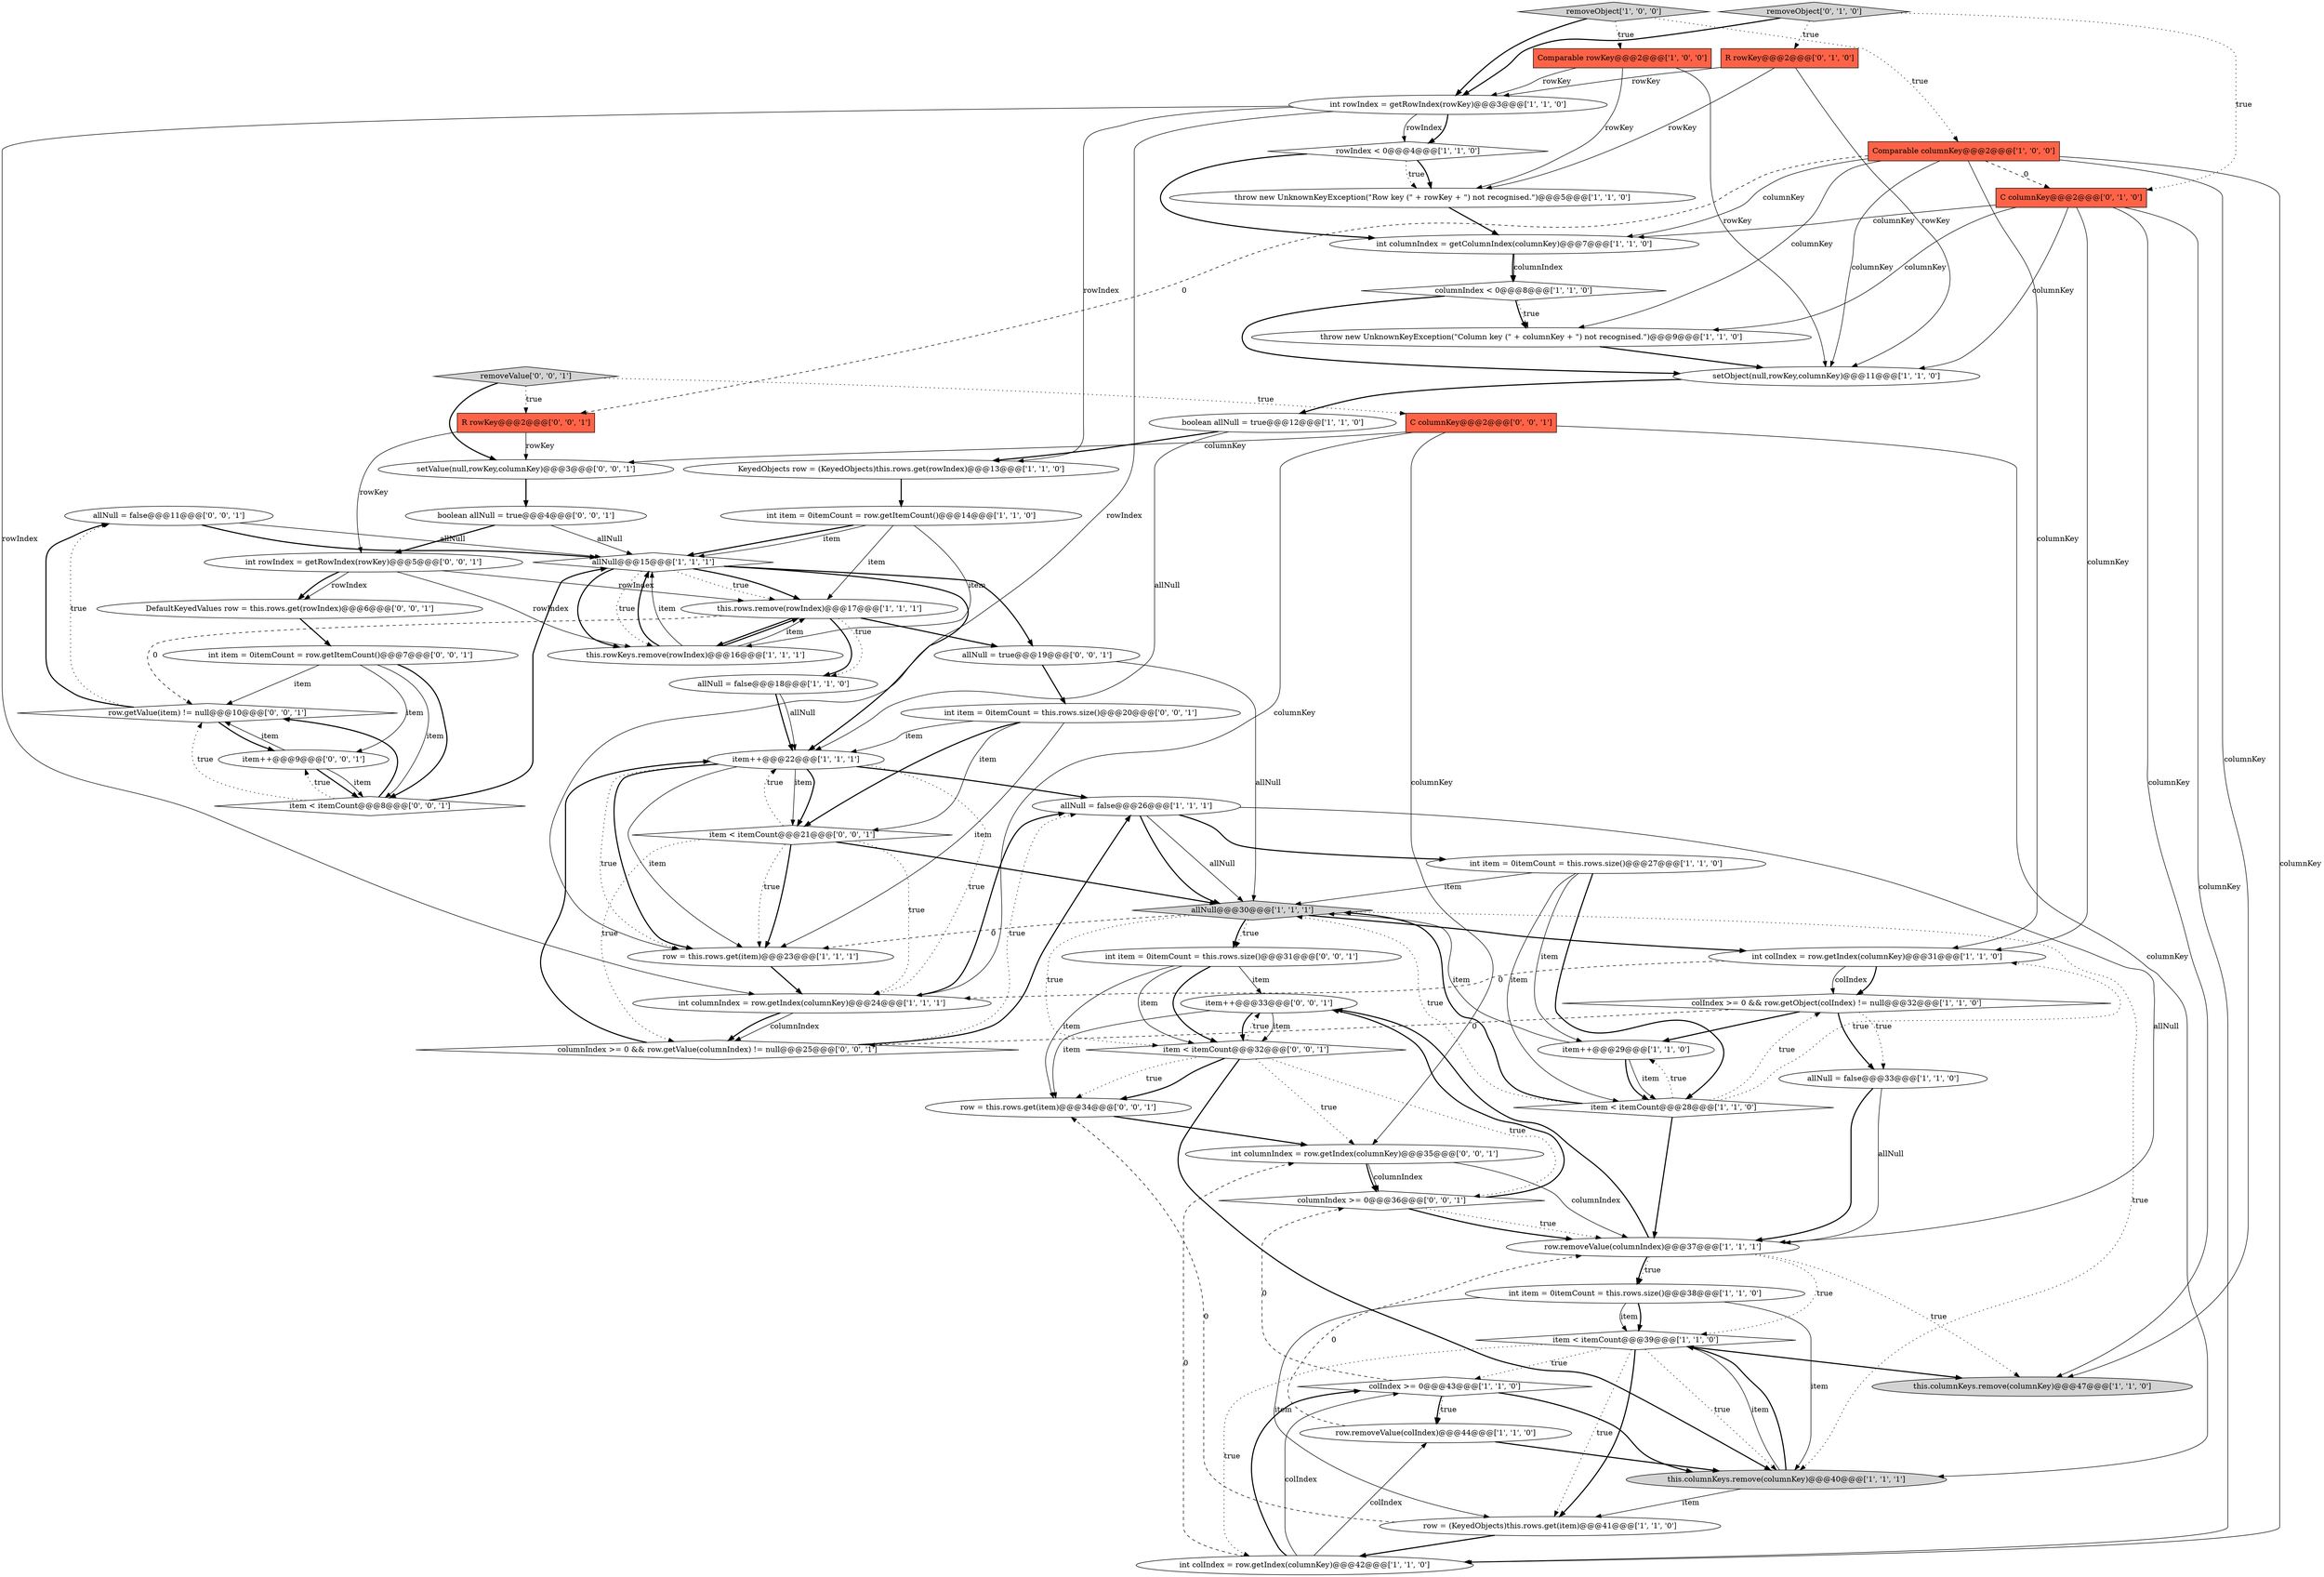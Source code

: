 digraph {
51 [style = filled, label = "allNull = false@@@11@@@['0', '0', '1']", fillcolor = white, shape = ellipse image = "AAA0AAABBB3BBB"];
34 [style = filled, label = "allNull = false@@@26@@@['1', '1', '1']", fillcolor = white, shape = ellipse image = "AAA0AAABBB1BBB"];
26 [style = filled, label = "item++@@@29@@@['1', '1', '0']", fillcolor = white, shape = ellipse image = "AAA0AAABBB1BBB"];
7 [style = filled, label = "Comparable rowKey@@@2@@@['1', '0', '0']", fillcolor = tomato, shape = box image = "AAA0AAABBB1BBB"];
38 [style = filled, label = "C columnKey@@@2@@@['0', '1', '0']", fillcolor = tomato, shape = box image = "AAA1AAABBB2BBB"];
45 [style = filled, label = "int columnIndex = row.getIndex(columnKey)@@@35@@@['0', '0', '1']", fillcolor = white, shape = ellipse image = "AAA0AAABBB3BBB"];
55 [style = filled, label = "int rowIndex = getRowIndex(rowKey)@@@5@@@['0', '0', '1']", fillcolor = white, shape = ellipse image = "AAA0AAABBB3BBB"];
29 [style = filled, label = "int columnIndex = getColumnIndex(columnKey)@@@7@@@['1', '1', '0']", fillcolor = white, shape = ellipse image = "AAA0AAABBB1BBB"];
37 [style = filled, label = "R rowKey@@@2@@@['0', '1', '0']", fillcolor = tomato, shape = box image = "AAA0AAABBB2BBB"];
12 [style = filled, label = "throw new UnknownKeyException(\"Column key (\" + columnKey + \") not recognised.\")@@@9@@@['1', '1', '0']", fillcolor = white, shape = ellipse image = "AAA0AAABBB1BBB"];
0 [style = filled, label = "item < itemCount@@@39@@@['1', '1', '0']", fillcolor = white, shape = diamond image = "AAA0AAABBB1BBB"];
32 [style = filled, label = "allNull@@@30@@@['1', '1', '1']", fillcolor = lightgray, shape = diamond image = "AAA0AAABBB1BBB"];
42 [style = filled, label = "row.getValue(item) != null@@@10@@@['0', '0', '1']", fillcolor = white, shape = diamond image = "AAA0AAABBB3BBB"];
52 [style = filled, label = "item++@@@9@@@['0', '0', '1']", fillcolor = white, shape = ellipse image = "AAA0AAABBB3BBB"];
60 [style = filled, label = "item < itemCount@@@21@@@['0', '0', '1']", fillcolor = white, shape = diamond image = "AAA0AAABBB3BBB"];
22 [style = filled, label = "colIndex >= 0@@@43@@@['1', '1', '0']", fillcolor = white, shape = diamond image = "AAA0AAABBB1BBB"];
8 [style = filled, label = "int columnIndex = row.getIndex(columnKey)@@@24@@@['1', '1', '1']", fillcolor = white, shape = ellipse image = "AAA0AAABBB1BBB"];
11 [style = filled, label = "Comparable columnKey@@@2@@@['1', '0', '0']", fillcolor = tomato, shape = box image = "AAA1AAABBB1BBB"];
20 [style = filled, label = "allNull = false@@@18@@@['1', '1', '0']", fillcolor = white, shape = ellipse image = "AAA0AAABBB1BBB"];
46 [style = filled, label = "setValue(null,rowKey,columnKey)@@@3@@@['0', '0', '1']", fillcolor = white, shape = ellipse image = "AAA0AAABBB3BBB"];
17 [style = filled, label = "this.rows.remove(rowIndex)@@@17@@@['1', '1', '1']", fillcolor = white, shape = ellipse image = "AAA0AAABBB1BBB"];
27 [style = filled, label = "setObject(null,rowKey,columnKey)@@@11@@@['1', '1', '0']", fillcolor = white, shape = ellipse image = "AAA0AAABBB1BBB"];
28 [style = filled, label = "rowIndex < 0@@@4@@@['1', '1', '0']", fillcolor = white, shape = diamond image = "AAA0AAABBB1BBB"];
57 [style = filled, label = "int item = 0itemCount = this.rows.size()@@@31@@@['0', '0', '1']", fillcolor = white, shape = ellipse image = "AAA0AAABBB3BBB"];
49 [style = filled, label = "columnIndex >= 0 && row.getValue(columnIndex) != null@@@25@@@['0', '0', '1']", fillcolor = white, shape = diamond image = "AAA0AAABBB3BBB"];
50 [style = filled, label = "int item = 0itemCount = row.getItemCount()@@@7@@@['0', '0', '1']", fillcolor = white, shape = ellipse image = "AAA0AAABBB3BBB"];
61 [style = filled, label = "DefaultKeyedValues row = this.rows.get(rowIndex)@@@6@@@['0', '0', '1']", fillcolor = white, shape = ellipse image = "AAA0AAABBB3BBB"];
33 [style = filled, label = "int item = 0itemCount = this.rows.size()@@@38@@@['1', '1', '0']", fillcolor = white, shape = ellipse image = "AAA0AAABBB1BBB"];
2 [style = filled, label = "colIndex >= 0 && row.getObject(colIndex) != null@@@32@@@['1', '1', '0']", fillcolor = white, shape = diamond image = "AAA0AAABBB1BBB"];
15 [style = filled, label = "int item = 0itemCount = this.rows.size()@@@27@@@['1', '1', '0']", fillcolor = white, shape = ellipse image = "AAA0AAABBB1BBB"];
25 [style = filled, label = "throw new UnknownKeyException(\"Row key (\" + rowKey + \") not recognised.\")@@@5@@@['1', '1', '0']", fillcolor = white, shape = ellipse image = "AAA0AAABBB1BBB"];
4 [style = filled, label = "int colIndex = row.getIndex(columnKey)@@@31@@@['1', '1', '0']", fillcolor = white, shape = ellipse image = "AAA0AAABBB1BBB"];
39 [style = filled, label = "removeObject['0', '1', '0']", fillcolor = lightgray, shape = diamond image = "AAA0AAABBB2BBB"];
6 [style = filled, label = "int rowIndex = getRowIndex(rowKey)@@@3@@@['1', '1', '0']", fillcolor = white, shape = ellipse image = "AAA0AAABBB1BBB"];
9 [style = filled, label = "this.rowKeys.remove(rowIndex)@@@16@@@['1', '1', '1']", fillcolor = white, shape = ellipse image = "AAA0AAABBB1BBB"];
53 [style = filled, label = "C columnKey@@@2@@@['0', '0', '1']", fillcolor = tomato, shape = box image = "AAA0AAABBB3BBB"];
31 [style = filled, label = "KeyedObjects row = (KeyedObjects)this.rows.get(rowIndex)@@@13@@@['1', '1', '0']", fillcolor = white, shape = ellipse image = "AAA0AAABBB1BBB"];
14 [style = filled, label = "allNull@@@15@@@['1', '1', '1']", fillcolor = white, shape = diamond image = "AAA0AAABBB1BBB"];
43 [style = filled, label = "boolean allNull = true@@@4@@@['0', '0', '1']", fillcolor = white, shape = ellipse image = "AAA0AAABBB3BBB"];
23 [style = filled, label = "int item = 0itemCount = row.getItemCount()@@@14@@@['1', '1', '0']", fillcolor = white, shape = ellipse image = "AAA0AAABBB1BBB"];
59 [style = filled, label = "item++@@@33@@@['0', '0', '1']", fillcolor = white, shape = ellipse image = "AAA0AAABBB3BBB"];
21 [style = filled, label = "int colIndex = row.getIndex(columnKey)@@@42@@@['1', '1', '0']", fillcolor = white, shape = ellipse image = "AAA0AAABBB1BBB"];
24 [style = filled, label = "this.columnKeys.remove(columnKey)@@@47@@@['1', '1', '0']", fillcolor = lightgray, shape = ellipse image = "AAA0AAABBB1BBB"];
44 [style = filled, label = "int item = 0itemCount = this.rows.size()@@@20@@@['0', '0', '1']", fillcolor = white, shape = ellipse image = "AAA0AAABBB3BBB"];
36 [style = filled, label = "removeObject['1', '0', '0']", fillcolor = lightgray, shape = diamond image = "AAA0AAABBB1BBB"];
54 [style = filled, label = "row = this.rows.get(item)@@@34@@@['0', '0', '1']", fillcolor = white, shape = ellipse image = "AAA0AAABBB3BBB"];
13 [style = filled, label = "row.removeValue(colIndex)@@@44@@@['1', '1', '0']", fillcolor = white, shape = ellipse image = "AAA0AAABBB1BBB"];
3 [style = filled, label = "item++@@@22@@@['1', '1', '1']", fillcolor = white, shape = ellipse image = "AAA0AAABBB1BBB"];
30 [style = filled, label = "allNull = false@@@33@@@['1', '1', '0']", fillcolor = white, shape = ellipse image = "AAA0AAABBB1BBB"];
35 [style = filled, label = "row = (KeyedObjects)this.rows.get(item)@@@41@@@['1', '1', '0']", fillcolor = white, shape = ellipse image = "AAA0AAABBB1BBB"];
1 [style = filled, label = "this.columnKeys.remove(columnKey)@@@40@@@['1', '1', '1']", fillcolor = lightgray, shape = ellipse image = "AAA0AAABBB1BBB"];
41 [style = filled, label = "allNull = true@@@19@@@['0', '0', '1']", fillcolor = white, shape = ellipse image = "AAA0AAABBB3BBB"];
18 [style = filled, label = "columnIndex < 0@@@8@@@['1', '1', '0']", fillcolor = white, shape = diamond image = "AAA0AAABBB1BBB"];
58 [style = filled, label = "item < itemCount@@@8@@@['0', '0', '1']", fillcolor = white, shape = diamond image = "AAA0AAABBB3BBB"];
40 [style = filled, label = "item < itemCount@@@32@@@['0', '0', '1']", fillcolor = white, shape = diamond image = "AAA0AAABBB3BBB"];
56 [style = filled, label = "R rowKey@@@2@@@['0', '0', '1']", fillcolor = tomato, shape = box image = "AAA0AAABBB3BBB"];
16 [style = filled, label = "row = this.rows.get(item)@@@23@@@['1', '1', '1']", fillcolor = white, shape = ellipse image = "AAA0AAABBB1BBB"];
47 [style = filled, label = "removeValue['0', '0', '1']", fillcolor = lightgray, shape = diamond image = "AAA0AAABBB3BBB"];
48 [style = filled, label = "columnIndex >= 0@@@36@@@['0', '0', '1']", fillcolor = white, shape = diamond image = "AAA0AAABBB3BBB"];
5 [style = filled, label = "boolean allNull = true@@@12@@@['1', '1', '0']", fillcolor = white, shape = ellipse image = "AAA0AAABBB1BBB"];
10 [style = filled, label = "row.removeValue(columnIndex)@@@37@@@['1', '1', '1']", fillcolor = white, shape = ellipse image = "AAA0AAABBB1BBB"];
19 [style = filled, label = "item < itemCount@@@28@@@['1', '1', '0']", fillcolor = white, shape = diamond image = "AAA0AAABBB1BBB"];
14->3 [style = bold, label=""];
60->8 [style = dotted, label="true"];
57->40 [style = solid, label="item"];
2->26 [style = bold, label=""];
11->4 [style = solid, label="columnKey"];
43->55 [style = bold, label=""];
17->9 [style = bold, label=""];
55->61 [style = solid, label="rowIndex"];
50->42 [style = solid, label="item"];
28->25 [style = dotted, label="true"];
6->31 [style = solid, label="rowIndex"];
9->17 [style = solid, label="item"];
34->15 [style = bold, label=""];
49->34 [style = dotted, label="true"];
60->32 [style = bold, label=""];
39->6 [style = bold, label=""];
14->17 [style = bold, label=""];
42->51 [style = dotted, label="true"];
53->1 [style = solid, label="columnKey"];
25->29 [style = bold, label=""];
3->16 [style = bold, label=""];
45->48 [style = bold, label=""];
47->53 [style = dotted, label="true"];
50->58 [style = solid, label="item"];
13->1 [style = bold, label=""];
29->18 [style = bold, label=""];
3->34 [style = bold, label=""];
36->11 [style = dotted, label="true"];
33->0 [style = bold, label=""];
26->32 [style = solid, label="item"];
30->10 [style = solid, label="allNull"];
0->21 [style = dotted, label="true"];
1->0 [style = solid, label="item"];
45->48 [style = solid, label="columnIndex"];
0->24 [style = bold, label=""];
37->25 [style = solid, label="rowKey"];
9->14 [style = bold, label=""];
48->10 [style = bold, label=""];
2->49 [style = dashed, label="0"];
28->25 [style = bold, label=""];
14->9 [style = bold, label=""];
34->32 [style = bold, label=""];
11->24 [style = solid, label="columnKey"];
56->46 [style = solid, label="rowKey"];
32->4 [style = bold, label=""];
33->0 [style = solid, label="item"];
27->5 [style = bold, label=""];
59->40 [style = solid, label="item"];
22->13 [style = bold, label=""];
57->59 [style = solid, label="item"];
17->20 [style = bold, label=""];
17->20 [style = dotted, label="true"];
36->6 [style = bold, label=""];
8->34 [style = bold, label=""];
33->1 [style = solid, label="item"];
15->32 [style = solid, label="item"];
57->40 [style = bold, label=""];
60->3 [style = dotted, label="true"];
60->16 [style = bold, label=""];
9->14 [style = solid, label="item"];
10->59 [style = bold, label=""];
17->41 [style = bold, label=""];
52->42 [style = solid, label="item"];
18->12 [style = bold, label=""];
11->27 [style = solid, label="columnKey"];
37->6 [style = solid, label="rowKey"];
9->17 [style = bold, label=""];
40->48 [style = dotted, label="true"];
55->17 [style = solid, label="rowIndex"];
20->3 [style = bold, label=""];
4->2 [style = bold, label=""];
1->0 [style = bold, label=""];
35->21 [style = bold, label=""];
21->45 [style = dashed, label="0"];
5->3 [style = solid, label="allNull"];
41->32 [style = solid, label="allNull"];
23->14 [style = bold, label=""];
52->58 [style = bold, label=""];
36->7 [style = dotted, label="true"];
51->14 [style = bold, label=""];
23->14 [style = solid, label="item"];
38->21 [style = solid, label="columnKey"];
21->22 [style = bold, label=""];
19->4 [style = dotted, label="true"];
11->12 [style = solid, label="columnKey"];
45->10 [style = solid, label="columnIndex"];
10->24 [style = dotted, label="true"];
38->29 [style = solid, label="columnKey"];
11->29 [style = solid, label="columnKey"];
38->4 [style = solid, label="columnKey"];
22->13 [style = dotted, label="true"];
23->9 [style = solid, label="item"];
30->10 [style = bold, label=""];
58->42 [style = bold, label=""];
49->3 [style = bold, label=""];
10->0 [style = dotted, label="true"];
11->21 [style = solid, label="columnKey"];
38->12 [style = solid, label="columnKey"];
44->3 [style = solid, label="item"];
35->54 [style = dashed, label="0"];
3->16 [style = solid, label="item"];
19->26 [style = dotted, label="true"];
46->43 [style = bold, label=""];
60->16 [style = dotted, label="true"];
28->29 [style = bold, label=""];
58->52 [style = dotted, label="true"];
16->8 [style = bold, label=""];
50->58 [style = bold, label=""];
32->57 [style = dotted, label="true"];
42->52 [style = bold, label=""];
38->27 [style = solid, label="columnKey"];
58->14 [style = bold, label=""];
38->24 [style = solid, label="columnKey"];
44->60 [style = solid, label="item"];
19->10 [style = bold, label=""];
13->10 [style = dashed, label="0"];
2->30 [style = dotted, label="true"];
47->56 [style = dotted, label="true"];
32->57 [style = bold, label=""];
15->19 [style = bold, label=""];
26->19 [style = bold, label=""];
17->42 [style = dashed, label="0"];
4->2 [style = solid, label="colIndex"];
8->49 [style = solid, label="columnIndex"];
34->32 [style = solid, label="allNull"];
42->51 [style = bold, label=""];
15->26 [style = solid, label="item"];
55->61 [style = bold, label=""];
40->54 [style = dotted, label="true"];
48->10 [style = dotted, label="true"];
14->17 [style = dotted, label="true"];
39->37 [style = dotted, label="true"];
34->10 [style = solid, label="allNull"];
7->27 [style = solid, label="rowKey"];
19->32 [style = bold, label=""];
3->60 [style = solid, label="item"];
50->52 [style = solid, label="item"];
58->42 [style = dotted, label="true"];
33->35 [style = solid, label="item"];
15->19 [style = solid, label="item"];
10->33 [style = bold, label=""];
22->1 [style = bold, label=""];
52->58 [style = solid, label="item"];
32->1 [style = dotted, label="true"];
21->22 [style = solid, label="colIndex"];
12->27 [style = bold, label=""];
14->41 [style = bold, label=""];
7->25 [style = solid, label="rowKey"];
22->48 [style = dashed, label="0"];
0->1 [style = dotted, label="true"];
53->46 [style = solid, label="columnKey"];
55->9 [style = solid, label="rowIndex"];
48->59 [style = bold, label=""];
54->45 [style = bold, label=""];
51->14 [style = solid, label="allNull"];
44->16 [style = solid, label="item"];
31->23 [style = bold, label=""];
40->54 [style = bold, label=""];
44->60 [style = bold, label=""];
11->56 [style = dashed, label="0"];
19->2 [style = dotted, label="true"];
37->27 [style = solid, label="rowKey"];
39->38 [style = dotted, label="true"];
59->40 [style = bold, label=""];
0->35 [style = dotted, label="true"];
53->45 [style = solid, label="columnKey"];
6->16 [style = solid, label="rowIndex"];
47->46 [style = bold, label=""];
56->55 [style = solid, label="rowKey"];
53->8 [style = solid, label="columnKey"];
59->54 [style = solid, label="item"];
10->33 [style = dotted, label="true"];
49->34 [style = bold, label=""];
32->40 [style = dotted, label="true"];
57->54 [style = solid, label="item"];
32->16 [style = dashed, label="0"];
0->22 [style = dotted, label="true"];
21->13 [style = solid, label="colIndex"];
11->38 [style = dashed, label="0"];
43->14 [style = solid, label="allNull"];
40->1 [style = bold, label=""];
60->49 [style = dotted, label="true"];
1->35 [style = solid, label="item"];
18->12 [style = dotted, label="true"];
6->28 [style = solid, label="rowIndex"];
6->8 [style = solid, label="rowIndex"];
5->31 [style = bold, label=""];
18->27 [style = bold, label=""];
40->59 [style = dotted, label="true"];
19->32 [style = dotted, label="true"];
7->6 [style = solid, label="rowKey"];
26->19 [style = solid, label="item"];
4->8 [style = dashed, label="0"];
61->50 [style = bold, label=""];
0->35 [style = bold, label=""];
8->49 [style = bold, label=""];
14->9 [style = dotted, label="true"];
23->17 [style = solid, label="item"];
40->45 [style = dotted, label="true"];
2->30 [style = bold, label=""];
20->3 [style = solid, label="allNull"];
3->8 [style = dotted, label="true"];
29->18 [style = solid, label="columnIndex"];
41->44 [style = bold, label=""];
3->16 [style = dotted, label="true"];
6->28 [style = bold, label=""];
3->60 [style = bold, label=""];
}
